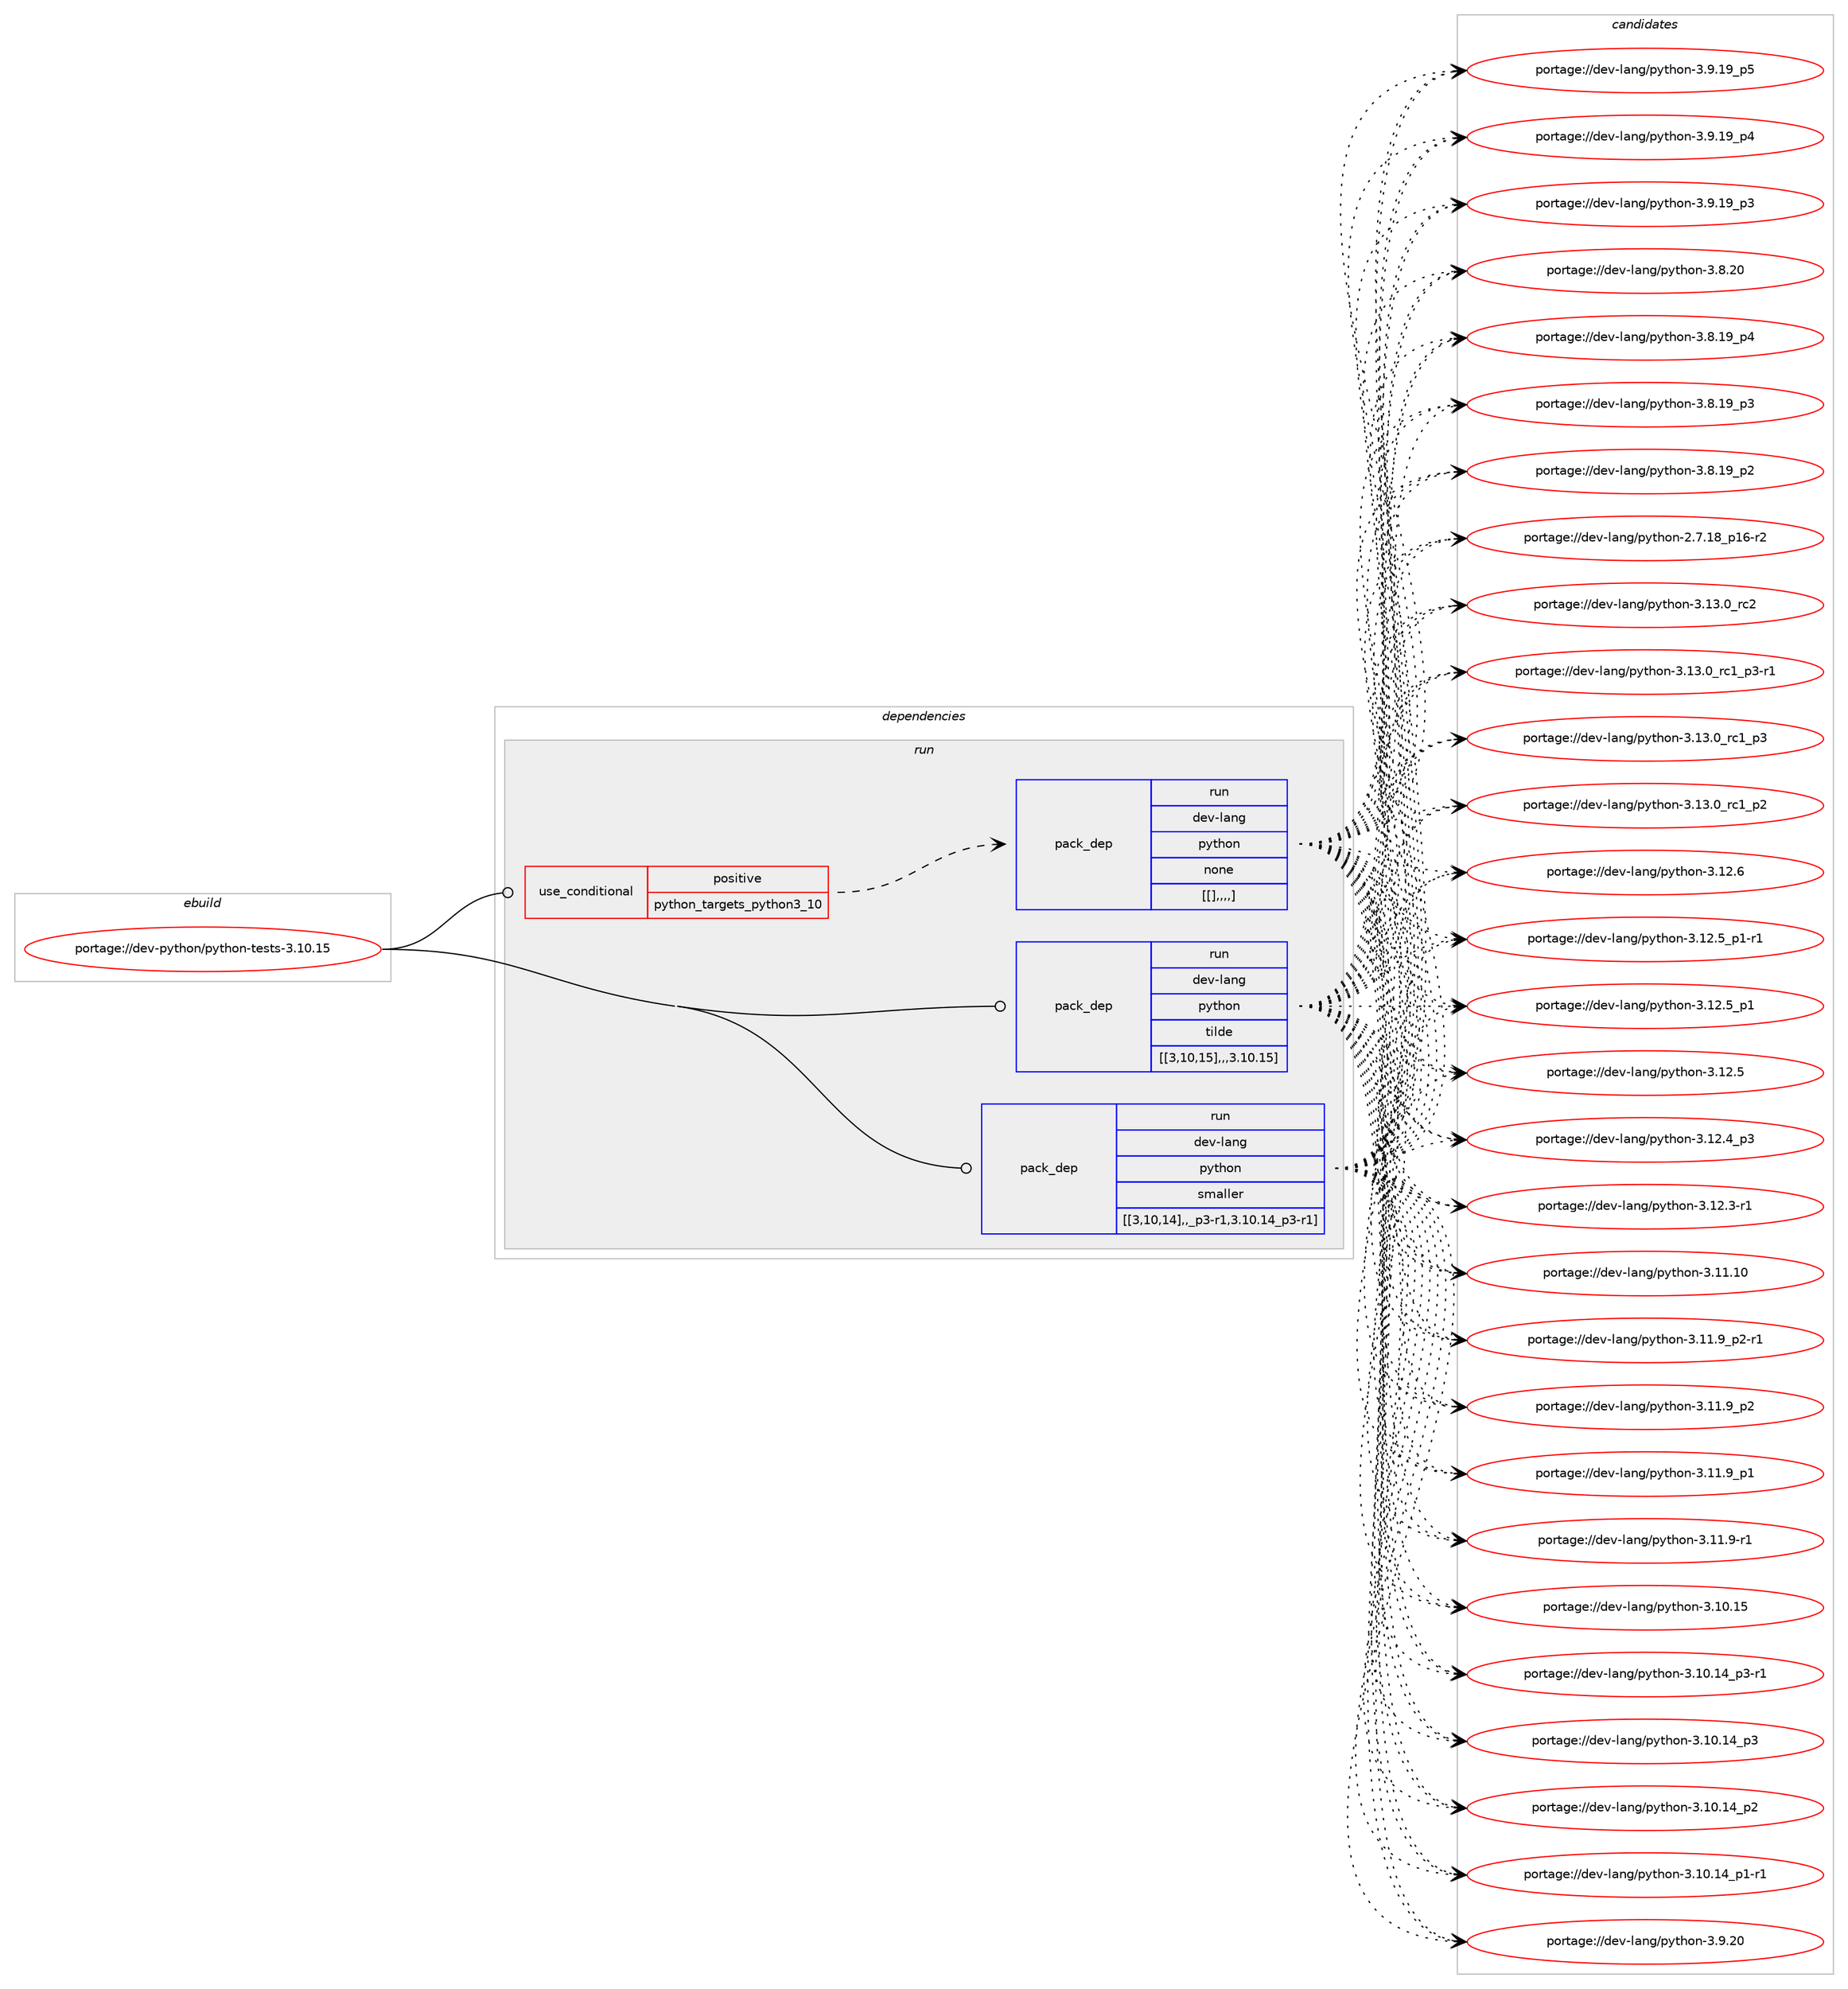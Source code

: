 digraph prolog {

# *************
# Graph options
# *************

newrank=true;
concentrate=true;
compound=true;
graph [rankdir=LR,fontname=Helvetica,fontsize=10,ranksep=1.5];#, ranksep=2.5, nodesep=0.2];
edge  [arrowhead=vee];
node  [fontname=Helvetica,fontsize=10];

# **********
# The ebuild
# **********

subgraph cluster_leftcol {
color=gray;
label=<<i>ebuild</i>>;
id [label="portage://dev-python/python-tests-3.10.15", color=red, width=4, href="../dev-python/python-tests-3.10.15.svg"];
}

# ****************
# The dependencies
# ****************

subgraph cluster_midcol {
color=gray;
label=<<i>dependencies</i>>;
subgraph cluster_compile {
fillcolor="#eeeeee";
style=filled;
label=<<i>compile</i>>;
}
subgraph cluster_compileandrun {
fillcolor="#eeeeee";
style=filled;
label=<<i>compile and run</i>>;
}
subgraph cluster_run {
fillcolor="#eeeeee";
style=filled;
label=<<i>run</i>>;
subgraph cond39393 {
dependency162475 [label=<<TABLE BORDER="0" CELLBORDER="1" CELLSPACING="0" CELLPADDING="4"><TR><TD ROWSPAN="3" CELLPADDING="10">use_conditional</TD></TR><TR><TD>positive</TD></TR><TR><TD>python_targets_python3_10</TD></TR></TABLE>>, shape=none, color=red];
subgraph pack121824 {
dependency162476 [label=<<TABLE BORDER="0" CELLBORDER="1" CELLSPACING="0" CELLPADDING="4" WIDTH="220"><TR><TD ROWSPAN="6" CELLPADDING="30">pack_dep</TD></TR><TR><TD WIDTH="110">run</TD></TR><TR><TD>dev-lang</TD></TR><TR><TD>python</TD></TR><TR><TD>none</TD></TR><TR><TD>[[],,,,]</TD></TR></TABLE>>, shape=none, color=blue];
}
dependency162475:e -> dependency162476:w [weight=20,style="dashed",arrowhead="vee"];
}
id:e -> dependency162475:w [weight=20,style="solid",arrowhead="odot"];
subgraph pack121825 {
dependency162477 [label=<<TABLE BORDER="0" CELLBORDER="1" CELLSPACING="0" CELLPADDING="4" WIDTH="220"><TR><TD ROWSPAN="6" CELLPADDING="30">pack_dep</TD></TR><TR><TD WIDTH="110">run</TD></TR><TR><TD>dev-lang</TD></TR><TR><TD>python</TD></TR><TR><TD>tilde</TD></TR><TR><TD>[[3,10,15],,,3.10.15]</TD></TR></TABLE>>, shape=none, color=blue];
}
id:e -> dependency162477:w [weight=20,style="solid",arrowhead="odot"];
subgraph pack121826 {
dependency162478 [label=<<TABLE BORDER="0" CELLBORDER="1" CELLSPACING="0" CELLPADDING="4" WIDTH="220"><TR><TD ROWSPAN="6" CELLPADDING="30">pack_dep</TD></TR><TR><TD WIDTH="110">run</TD></TR><TR><TD>dev-lang</TD></TR><TR><TD>python</TD></TR><TR><TD>smaller</TD></TR><TR><TD>[[3,10,14],,_p3-r1,3.10.14_p3-r1]</TD></TR></TABLE>>, shape=none, color=blue];
}
id:e -> dependency162478:w [weight=20,style="solid",arrowhead="odot"];
}
}

# **************
# The candidates
# **************

subgraph cluster_choices {
rank=same;
color=gray;
label=<<i>candidates</i>>;

subgraph choice121824 {
color=black;
nodesep=1;
choice10010111845108971101034711212111610411111045514649514648951149950 [label="portage://dev-lang/python-3.13.0_rc2", color=red, width=4,href="../dev-lang/python-3.13.0_rc2.svg"];
choice1001011184510897110103471121211161041111104551464951464895114994995112514511449 [label="portage://dev-lang/python-3.13.0_rc1_p3-r1", color=red, width=4,href="../dev-lang/python-3.13.0_rc1_p3-r1.svg"];
choice100101118451089711010347112121116104111110455146495146489511499499511251 [label="portage://dev-lang/python-3.13.0_rc1_p3", color=red, width=4,href="../dev-lang/python-3.13.0_rc1_p3.svg"];
choice100101118451089711010347112121116104111110455146495146489511499499511250 [label="portage://dev-lang/python-3.13.0_rc1_p2", color=red, width=4,href="../dev-lang/python-3.13.0_rc1_p2.svg"];
choice10010111845108971101034711212111610411111045514649504654 [label="portage://dev-lang/python-3.12.6", color=red, width=4,href="../dev-lang/python-3.12.6.svg"];
choice1001011184510897110103471121211161041111104551464950465395112494511449 [label="portage://dev-lang/python-3.12.5_p1-r1", color=red, width=4,href="../dev-lang/python-3.12.5_p1-r1.svg"];
choice100101118451089711010347112121116104111110455146495046539511249 [label="portage://dev-lang/python-3.12.5_p1", color=red, width=4,href="../dev-lang/python-3.12.5_p1.svg"];
choice10010111845108971101034711212111610411111045514649504653 [label="portage://dev-lang/python-3.12.5", color=red, width=4,href="../dev-lang/python-3.12.5.svg"];
choice100101118451089711010347112121116104111110455146495046529511251 [label="portage://dev-lang/python-3.12.4_p3", color=red, width=4,href="../dev-lang/python-3.12.4_p3.svg"];
choice100101118451089711010347112121116104111110455146495046514511449 [label="portage://dev-lang/python-3.12.3-r1", color=red, width=4,href="../dev-lang/python-3.12.3-r1.svg"];
choice1001011184510897110103471121211161041111104551464949464948 [label="portage://dev-lang/python-3.11.10", color=red, width=4,href="../dev-lang/python-3.11.10.svg"];
choice1001011184510897110103471121211161041111104551464949465795112504511449 [label="portage://dev-lang/python-3.11.9_p2-r1", color=red, width=4,href="../dev-lang/python-3.11.9_p2-r1.svg"];
choice100101118451089711010347112121116104111110455146494946579511250 [label="portage://dev-lang/python-3.11.9_p2", color=red, width=4,href="../dev-lang/python-3.11.9_p2.svg"];
choice100101118451089711010347112121116104111110455146494946579511249 [label="portage://dev-lang/python-3.11.9_p1", color=red, width=4,href="../dev-lang/python-3.11.9_p1.svg"];
choice100101118451089711010347112121116104111110455146494946574511449 [label="portage://dev-lang/python-3.11.9-r1", color=red, width=4,href="../dev-lang/python-3.11.9-r1.svg"];
choice1001011184510897110103471121211161041111104551464948464953 [label="portage://dev-lang/python-3.10.15", color=red, width=4,href="../dev-lang/python-3.10.15.svg"];
choice100101118451089711010347112121116104111110455146494846495295112514511449 [label="portage://dev-lang/python-3.10.14_p3-r1", color=red, width=4,href="../dev-lang/python-3.10.14_p3-r1.svg"];
choice10010111845108971101034711212111610411111045514649484649529511251 [label="portage://dev-lang/python-3.10.14_p3", color=red, width=4,href="../dev-lang/python-3.10.14_p3.svg"];
choice10010111845108971101034711212111610411111045514649484649529511250 [label="portage://dev-lang/python-3.10.14_p2", color=red, width=4,href="../dev-lang/python-3.10.14_p2.svg"];
choice100101118451089711010347112121116104111110455146494846495295112494511449 [label="portage://dev-lang/python-3.10.14_p1-r1", color=red, width=4,href="../dev-lang/python-3.10.14_p1-r1.svg"];
choice10010111845108971101034711212111610411111045514657465048 [label="portage://dev-lang/python-3.9.20", color=red, width=4,href="../dev-lang/python-3.9.20.svg"];
choice100101118451089711010347112121116104111110455146574649579511253 [label="portage://dev-lang/python-3.9.19_p5", color=red, width=4,href="../dev-lang/python-3.9.19_p5.svg"];
choice100101118451089711010347112121116104111110455146574649579511252 [label="portage://dev-lang/python-3.9.19_p4", color=red, width=4,href="../dev-lang/python-3.9.19_p4.svg"];
choice100101118451089711010347112121116104111110455146574649579511251 [label="portage://dev-lang/python-3.9.19_p3", color=red, width=4,href="../dev-lang/python-3.9.19_p3.svg"];
choice10010111845108971101034711212111610411111045514656465048 [label="portage://dev-lang/python-3.8.20", color=red, width=4,href="../dev-lang/python-3.8.20.svg"];
choice100101118451089711010347112121116104111110455146564649579511252 [label="portage://dev-lang/python-3.8.19_p4", color=red, width=4,href="../dev-lang/python-3.8.19_p4.svg"];
choice100101118451089711010347112121116104111110455146564649579511251 [label="portage://dev-lang/python-3.8.19_p3", color=red, width=4,href="../dev-lang/python-3.8.19_p3.svg"];
choice100101118451089711010347112121116104111110455146564649579511250 [label="portage://dev-lang/python-3.8.19_p2", color=red, width=4,href="../dev-lang/python-3.8.19_p2.svg"];
choice100101118451089711010347112121116104111110455046554649569511249544511450 [label="portage://dev-lang/python-2.7.18_p16-r2", color=red, width=4,href="../dev-lang/python-2.7.18_p16-r2.svg"];
dependency162476:e -> choice10010111845108971101034711212111610411111045514649514648951149950:w [style=dotted,weight="100"];
dependency162476:e -> choice1001011184510897110103471121211161041111104551464951464895114994995112514511449:w [style=dotted,weight="100"];
dependency162476:e -> choice100101118451089711010347112121116104111110455146495146489511499499511251:w [style=dotted,weight="100"];
dependency162476:e -> choice100101118451089711010347112121116104111110455146495146489511499499511250:w [style=dotted,weight="100"];
dependency162476:e -> choice10010111845108971101034711212111610411111045514649504654:w [style=dotted,weight="100"];
dependency162476:e -> choice1001011184510897110103471121211161041111104551464950465395112494511449:w [style=dotted,weight="100"];
dependency162476:e -> choice100101118451089711010347112121116104111110455146495046539511249:w [style=dotted,weight="100"];
dependency162476:e -> choice10010111845108971101034711212111610411111045514649504653:w [style=dotted,weight="100"];
dependency162476:e -> choice100101118451089711010347112121116104111110455146495046529511251:w [style=dotted,weight="100"];
dependency162476:e -> choice100101118451089711010347112121116104111110455146495046514511449:w [style=dotted,weight="100"];
dependency162476:e -> choice1001011184510897110103471121211161041111104551464949464948:w [style=dotted,weight="100"];
dependency162476:e -> choice1001011184510897110103471121211161041111104551464949465795112504511449:w [style=dotted,weight="100"];
dependency162476:e -> choice100101118451089711010347112121116104111110455146494946579511250:w [style=dotted,weight="100"];
dependency162476:e -> choice100101118451089711010347112121116104111110455146494946579511249:w [style=dotted,weight="100"];
dependency162476:e -> choice100101118451089711010347112121116104111110455146494946574511449:w [style=dotted,weight="100"];
dependency162476:e -> choice1001011184510897110103471121211161041111104551464948464953:w [style=dotted,weight="100"];
dependency162476:e -> choice100101118451089711010347112121116104111110455146494846495295112514511449:w [style=dotted,weight="100"];
dependency162476:e -> choice10010111845108971101034711212111610411111045514649484649529511251:w [style=dotted,weight="100"];
dependency162476:e -> choice10010111845108971101034711212111610411111045514649484649529511250:w [style=dotted,weight="100"];
dependency162476:e -> choice100101118451089711010347112121116104111110455146494846495295112494511449:w [style=dotted,weight="100"];
dependency162476:e -> choice10010111845108971101034711212111610411111045514657465048:w [style=dotted,weight="100"];
dependency162476:e -> choice100101118451089711010347112121116104111110455146574649579511253:w [style=dotted,weight="100"];
dependency162476:e -> choice100101118451089711010347112121116104111110455146574649579511252:w [style=dotted,weight="100"];
dependency162476:e -> choice100101118451089711010347112121116104111110455146574649579511251:w [style=dotted,weight="100"];
dependency162476:e -> choice10010111845108971101034711212111610411111045514656465048:w [style=dotted,weight="100"];
dependency162476:e -> choice100101118451089711010347112121116104111110455146564649579511252:w [style=dotted,weight="100"];
dependency162476:e -> choice100101118451089711010347112121116104111110455146564649579511251:w [style=dotted,weight="100"];
dependency162476:e -> choice100101118451089711010347112121116104111110455146564649579511250:w [style=dotted,weight="100"];
dependency162476:e -> choice100101118451089711010347112121116104111110455046554649569511249544511450:w [style=dotted,weight="100"];
}
subgraph choice121825 {
color=black;
nodesep=1;
choice10010111845108971101034711212111610411111045514649514648951149950 [label="portage://dev-lang/python-3.13.0_rc2", color=red, width=4,href="../dev-lang/python-3.13.0_rc2.svg"];
choice1001011184510897110103471121211161041111104551464951464895114994995112514511449 [label="portage://dev-lang/python-3.13.0_rc1_p3-r1", color=red, width=4,href="../dev-lang/python-3.13.0_rc1_p3-r1.svg"];
choice100101118451089711010347112121116104111110455146495146489511499499511251 [label="portage://dev-lang/python-3.13.0_rc1_p3", color=red, width=4,href="../dev-lang/python-3.13.0_rc1_p3.svg"];
choice100101118451089711010347112121116104111110455146495146489511499499511250 [label="portage://dev-lang/python-3.13.0_rc1_p2", color=red, width=4,href="../dev-lang/python-3.13.0_rc1_p2.svg"];
choice10010111845108971101034711212111610411111045514649504654 [label="portage://dev-lang/python-3.12.6", color=red, width=4,href="../dev-lang/python-3.12.6.svg"];
choice1001011184510897110103471121211161041111104551464950465395112494511449 [label="portage://dev-lang/python-3.12.5_p1-r1", color=red, width=4,href="../dev-lang/python-3.12.5_p1-r1.svg"];
choice100101118451089711010347112121116104111110455146495046539511249 [label="portage://dev-lang/python-3.12.5_p1", color=red, width=4,href="../dev-lang/python-3.12.5_p1.svg"];
choice10010111845108971101034711212111610411111045514649504653 [label="portage://dev-lang/python-3.12.5", color=red, width=4,href="../dev-lang/python-3.12.5.svg"];
choice100101118451089711010347112121116104111110455146495046529511251 [label="portage://dev-lang/python-3.12.4_p3", color=red, width=4,href="../dev-lang/python-3.12.4_p3.svg"];
choice100101118451089711010347112121116104111110455146495046514511449 [label="portage://dev-lang/python-3.12.3-r1", color=red, width=4,href="../dev-lang/python-3.12.3-r1.svg"];
choice1001011184510897110103471121211161041111104551464949464948 [label="portage://dev-lang/python-3.11.10", color=red, width=4,href="../dev-lang/python-3.11.10.svg"];
choice1001011184510897110103471121211161041111104551464949465795112504511449 [label="portage://dev-lang/python-3.11.9_p2-r1", color=red, width=4,href="../dev-lang/python-3.11.9_p2-r1.svg"];
choice100101118451089711010347112121116104111110455146494946579511250 [label="portage://dev-lang/python-3.11.9_p2", color=red, width=4,href="../dev-lang/python-3.11.9_p2.svg"];
choice100101118451089711010347112121116104111110455146494946579511249 [label="portage://dev-lang/python-3.11.9_p1", color=red, width=4,href="../dev-lang/python-3.11.9_p1.svg"];
choice100101118451089711010347112121116104111110455146494946574511449 [label="portage://dev-lang/python-3.11.9-r1", color=red, width=4,href="../dev-lang/python-3.11.9-r1.svg"];
choice1001011184510897110103471121211161041111104551464948464953 [label="portage://dev-lang/python-3.10.15", color=red, width=4,href="../dev-lang/python-3.10.15.svg"];
choice100101118451089711010347112121116104111110455146494846495295112514511449 [label="portage://dev-lang/python-3.10.14_p3-r1", color=red, width=4,href="../dev-lang/python-3.10.14_p3-r1.svg"];
choice10010111845108971101034711212111610411111045514649484649529511251 [label="portage://dev-lang/python-3.10.14_p3", color=red, width=4,href="../dev-lang/python-3.10.14_p3.svg"];
choice10010111845108971101034711212111610411111045514649484649529511250 [label="portage://dev-lang/python-3.10.14_p2", color=red, width=4,href="../dev-lang/python-3.10.14_p2.svg"];
choice100101118451089711010347112121116104111110455146494846495295112494511449 [label="portage://dev-lang/python-3.10.14_p1-r1", color=red, width=4,href="../dev-lang/python-3.10.14_p1-r1.svg"];
choice10010111845108971101034711212111610411111045514657465048 [label="portage://dev-lang/python-3.9.20", color=red, width=4,href="../dev-lang/python-3.9.20.svg"];
choice100101118451089711010347112121116104111110455146574649579511253 [label="portage://dev-lang/python-3.9.19_p5", color=red, width=4,href="../dev-lang/python-3.9.19_p5.svg"];
choice100101118451089711010347112121116104111110455146574649579511252 [label="portage://dev-lang/python-3.9.19_p4", color=red, width=4,href="../dev-lang/python-3.9.19_p4.svg"];
choice100101118451089711010347112121116104111110455146574649579511251 [label="portage://dev-lang/python-3.9.19_p3", color=red, width=4,href="../dev-lang/python-3.9.19_p3.svg"];
choice10010111845108971101034711212111610411111045514656465048 [label="portage://dev-lang/python-3.8.20", color=red, width=4,href="../dev-lang/python-3.8.20.svg"];
choice100101118451089711010347112121116104111110455146564649579511252 [label="portage://dev-lang/python-3.8.19_p4", color=red, width=4,href="../dev-lang/python-3.8.19_p4.svg"];
choice100101118451089711010347112121116104111110455146564649579511251 [label="portage://dev-lang/python-3.8.19_p3", color=red, width=4,href="../dev-lang/python-3.8.19_p3.svg"];
choice100101118451089711010347112121116104111110455146564649579511250 [label="portage://dev-lang/python-3.8.19_p2", color=red, width=4,href="../dev-lang/python-3.8.19_p2.svg"];
choice100101118451089711010347112121116104111110455046554649569511249544511450 [label="portage://dev-lang/python-2.7.18_p16-r2", color=red, width=4,href="../dev-lang/python-2.7.18_p16-r2.svg"];
dependency162477:e -> choice10010111845108971101034711212111610411111045514649514648951149950:w [style=dotted,weight="100"];
dependency162477:e -> choice1001011184510897110103471121211161041111104551464951464895114994995112514511449:w [style=dotted,weight="100"];
dependency162477:e -> choice100101118451089711010347112121116104111110455146495146489511499499511251:w [style=dotted,weight="100"];
dependency162477:e -> choice100101118451089711010347112121116104111110455146495146489511499499511250:w [style=dotted,weight="100"];
dependency162477:e -> choice10010111845108971101034711212111610411111045514649504654:w [style=dotted,weight="100"];
dependency162477:e -> choice1001011184510897110103471121211161041111104551464950465395112494511449:w [style=dotted,weight="100"];
dependency162477:e -> choice100101118451089711010347112121116104111110455146495046539511249:w [style=dotted,weight="100"];
dependency162477:e -> choice10010111845108971101034711212111610411111045514649504653:w [style=dotted,weight="100"];
dependency162477:e -> choice100101118451089711010347112121116104111110455146495046529511251:w [style=dotted,weight="100"];
dependency162477:e -> choice100101118451089711010347112121116104111110455146495046514511449:w [style=dotted,weight="100"];
dependency162477:e -> choice1001011184510897110103471121211161041111104551464949464948:w [style=dotted,weight="100"];
dependency162477:e -> choice1001011184510897110103471121211161041111104551464949465795112504511449:w [style=dotted,weight="100"];
dependency162477:e -> choice100101118451089711010347112121116104111110455146494946579511250:w [style=dotted,weight="100"];
dependency162477:e -> choice100101118451089711010347112121116104111110455146494946579511249:w [style=dotted,weight="100"];
dependency162477:e -> choice100101118451089711010347112121116104111110455146494946574511449:w [style=dotted,weight="100"];
dependency162477:e -> choice1001011184510897110103471121211161041111104551464948464953:w [style=dotted,weight="100"];
dependency162477:e -> choice100101118451089711010347112121116104111110455146494846495295112514511449:w [style=dotted,weight="100"];
dependency162477:e -> choice10010111845108971101034711212111610411111045514649484649529511251:w [style=dotted,weight="100"];
dependency162477:e -> choice10010111845108971101034711212111610411111045514649484649529511250:w [style=dotted,weight="100"];
dependency162477:e -> choice100101118451089711010347112121116104111110455146494846495295112494511449:w [style=dotted,weight="100"];
dependency162477:e -> choice10010111845108971101034711212111610411111045514657465048:w [style=dotted,weight="100"];
dependency162477:e -> choice100101118451089711010347112121116104111110455146574649579511253:w [style=dotted,weight="100"];
dependency162477:e -> choice100101118451089711010347112121116104111110455146574649579511252:w [style=dotted,weight="100"];
dependency162477:e -> choice100101118451089711010347112121116104111110455146574649579511251:w [style=dotted,weight="100"];
dependency162477:e -> choice10010111845108971101034711212111610411111045514656465048:w [style=dotted,weight="100"];
dependency162477:e -> choice100101118451089711010347112121116104111110455146564649579511252:w [style=dotted,weight="100"];
dependency162477:e -> choice100101118451089711010347112121116104111110455146564649579511251:w [style=dotted,weight="100"];
dependency162477:e -> choice100101118451089711010347112121116104111110455146564649579511250:w [style=dotted,weight="100"];
dependency162477:e -> choice100101118451089711010347112121116104111110455046554649569511249544511450:w [style=dotted,weight="100"];
}
subgraph choice121826 {
color=black;
nodesep=1;
choice10010111845108971101034711212111610411111045514649514648951149950 [label="portage://dev-lang/python-3.13.0_rc2", color=red, width=4,href="../dev-lang/python-3.13.0_rc2.svg"];
choice1001011184510897110103471121211161041111104551464951464895114994995112514511449 [label="portage://dev-lang/python-3.13.0_rc1_p3-r1", color=red, width=4,href="../dev-lang/python-3.13.0_rc1_p3-r1.svg"];
choice100101118451089711010347112121116104111110455146495146489511499499511251 [label="portage://dev-lang/python-3.13.0_rc1_p3", color=red, width=4,href="../dev-lang/python-3.13.0_rc1_p3.svg"];
choice100101118451089711010347112121116104111110455146495146489511499499511250 [label="portage://dev-lang/python-3.13.0_rc1_p2", color=red, width=4,href="../dev-lang/python-3.13.0_rc1_p2.svg"];
choice10010111845108971101034711212111610411111045514649504654 [label="portage://dev-lang/python-3.12.6", color=red, width=4,href="../dev-lang/python-3.12.6.svg"];
choice1001011184510897110103471121211161041111104551464950465395112494511449 [label="portage://dev-lang/python-3.12.5_p1-r1", color=red, width=4,href="../dev-lang/python-3.12.5_p1-r1.svg"];
choice100101118451089711010347112121116104111110455146495046539511249 [label="portage://dev-lang/python-3.12.5_p1", color=red, width=4,href="../dev-lang/python-3.12.5_p1.svg"];
choice10010111845108971101034711212111610411111045514649504653 [label="portage://dev-lang/python-3.12.5", color=red, width=4,href="../dev-lang/python-3.12.5.svg"];
choice100101118451089711010347112121116104111110455146495046529511251 [label="portage://dev-lang/python-3.12.4_p3", color=red, width=4,href="../dev-lang/python-3.12.4_p3.svg"];
choice100101118451089711010347112121116104111110455146495046514511449 [label="portage://dev-lang/python-3.12.3-r1", color=red, width=4,href="../dev-lang/python-3.12.3-r1.svg"];
choice1001011184510897110103471121211161041111104551464949464948 [label="portage://dev-lang/python-3.11.10", color=red, width=4,href="../dev-lang/python-3.11.10.svg"];
choice1001011184510897110103471121211161041111104551464949465795112504511449 [label="portage://dev-lang/python-3.11.9_p2-r1", color=red, width=4,href="../dev-lang/python-3.11.9_p2-r1.svg"];
choice100101118451089711010347112121116104111110455146494946579511250 [label="portage://dev-lang/python-3.11.9_p2", color=red, width=4,href="../dev-lang/python-3.11.9_p2.svg"];
choice100101118451089711010347112121116104111110455146494946579511249 [label="portage://dev-lang/python-3.11.9_p1", color=red, width=4,href="../dev-lang/python-3.11.9_p1.svg"];
choice100101118451089711010347112121116104111110455146494946574511449 [label="portage://dev-lang/python-3.11.9-r1", color=red, width=4,href="../dev-lang/python-3.11.9-r1.svg"];
choice1001011184510897110103471121211161041111104551464948464953 [label="portage://dev-lang/python-3.10.15", color=red, width=4,href="../dev-lang/python-3.10.15.svg"];
choice100101118451089711010347112121116104111110455146494846495295112514511449 [label="portage://dev-lang/python-3.10.14_p3-r1", color=red, width=4,href="../dev-lang/python-3.10.14_p3-r1.svg"];
choice10010111845108971101034711212111610411111045514649484649529511251 [label="portage://dev-lang/python-3.10.14_p3", color=red, width=4,href="../dev-lang/python-3.10.14_p3.svg"];
choice10010111845108971101034711212111610411111045514649484649529511250 [label="portage://dev-lang/python-3.10.14_p2", color=red, width=4,href="../dev-lang/python-3.10.14_p2.svg"];
choice100101118451089711010347112121116104111110455146494846495295112494511449 [label="portage://dev-lang/python-3.10.14_p1-r1", color=red, width=4,href="../dev-lang/python-3.10.14_p1-r1.svg"];
choice10010111845108971101034711212111610411111045514657465048 [label="portage://dev-lang/python-3.9.20", color=red, width=4,href="../dev-lang/python-3.9.20.svg"];
choice100101118451089711010347112121116104111110455146574649579511253 [label="portage://dev-lang/python-3.9.19_p5", color=red, width=4,href="../dev-lang/python-3.9.19_p5.svg"];
choice100101118451089711010347112121116104111110455146574649579511252 [label="portage://dev-lang/python-3.9.19_p4", color=red, width=4,href="../dev-lang/python-3.9.19_p4.svg"];
choice100101118451089711010347112121116104111110455146574649579511251 [label="portage://dev-lang/python-3.9.19_p3", color=red, width=4,href="../dev-lang/python-3.9.19_p3.svg"];
choice10010111845108971101034711212111610411111045514656465048 [label="portage://dev-lang/python-3.8.20", color=red, width=4,href="../dev-lang/python-3.8.20.svg"];
choice100101118451089711010347112121116104111110455146564649579511252 [label="portage://dev-lang/python-3.8.19_p4", color=red, width=4,href="../dev-lang/python-3.8.19_p4.svg"];
choice100101118451089711010347112121116104111110455146564649579511251 [label="portage://dev-lang/python-3.8.19_p3", color=red, width=4,href="../dev-lang/python-3.8.19_p3.svg"];
choice100101118451089711010347112121116104111110455146564649579511250 [label="portage://dev-lang/python-3.8.19_p2", color=red, width=4,href="../dev-lang/python-3.8.19_p2.svg"];
choice100101118451089711010347112121116104111110455046554649569511249544511450 [label="portage://dev-lang/python-2.7.18_p16-r2", color=red, width=4,href="../dev-lang/python-2.7.18_p16-r2.svg"];
dependency162478:e -> choice10010111845108971101034711212111610411111045514649514648951149950:w [style=dotted,weight="100"];
dependency162478:e -> choice1001011184510897110103471121211161041111104551464951464895114994995112514511449:w [style=dotted,weight="100"];
dependency162478:e -> choice100101118451089711010347112121116104111110455146495146489511499499511251:w [style=dotted,weight="100"];
dependency162478:e -> choice100101118451089711010347112121116104111110455146495146489511499499511250:w [style=dotted,weight="100"];
dependency162478:e -> choice10010111845108971101034711212111610411111045514649504654:w [style=dotted,weight="100"];
dependency162478:e -> choice1001011184510897110103471121211161041111104551464950465395112494511449:w [style=dotted,weight="100"];
dependency162478:e -> choice100101118451089711010347112121116104111110455146495046539511249:w [style=dotted,weight="100"];
dependency162478:e -> choice10010111845108971101034711212111610411111045514649504653:w [style=dotted,weight="100"];
dependency162478:e -> choice100101118451089711010347112121116104111110455146495046529511251:w [style=dotted,weight="100"];
dependency162478:e -> choice100101118451089711010347112121116104111110455146495046514511449:w [style=dotted,weight="100"];
dependency162478:e -> choice1001011184510897110103471121211161041111104551464949464948:w [style=dotted,weight="100"];
dependency162478:e -> choice1001011184510897110103471121211161041111104551464949465795112504511449:w [style=dotted,weight="100"];
dependency162478:e -> choice100101118451089711010347112121116104111110455146494946579511250:w [style=dotted,weight="100"];
dependency162478:e -> choice100101118451089711010347112121116104111110455146494946579511249:w [style=dotted,weight="100"];
dependency162478:e -> choice100101118451089711010347112121116104111110455146494946574511449:w [style=dotted,weight="100"];
dependency162478:e -> choice1001011184510897110103471121211161041111104551464948464953:w [style=dotted,weight="100"];
dependency162478:e -> choice100101118451089711010347112121116104111110455146494846495295112514511449:w [style=dotted,weight="100"];
dependency162478:e -> choice10010111845108971101034711212111610411111045514649484649529511251:w [style=dotted,weight="100"];
dependency162478:e -> choice10010111845108971101034711212111610411111045514649484649529511250:w [style=dotted,weight="100"];
dependency162478:e -> choice100101118451089711010347112121116104111110455146494846495295112494511449:w [style=dotted,weight="100"];
dependency162478:e -> choice10010111845108971101034711212111610411111045514657465048:w [style=dotted,weight="100"];
dependency162478:e -> choice100101118451089711010347112121116104111110455146574649579511253:w [style=dotted,weight="100"];
dependency162478:e -> choice100101118451089711010347112121116104111110455146574649579511252:w [style=dotted,weight="100"];
dependency162478:e -> choice100101118451089711010347112121116104111110455146574649579511251:w [style=dotted,weight="100"];
dependency162478:e -> choice10010111845108971101034711212111610411111045514656465048:w [style=dotted,weight="100"];
dependency162478:e -> choice100101118451089711010347112121116104111110455146564649579511252:w [style=dotted,weight="100"];
dependency162478:e -> choice100101118451089711010347112121116104111110455146564649579511251:w [style=dotted,weight="100"];
dependency162478:e -> choice100101118451089711010347112121116104111110455146564649579511250:w [style=dotted,weight="100"];
dependency162478:e -> choice100101118451089711010347112121116104111110455046554649569511249544511450:w [style=dotted,weight="100"];
}
}

}
